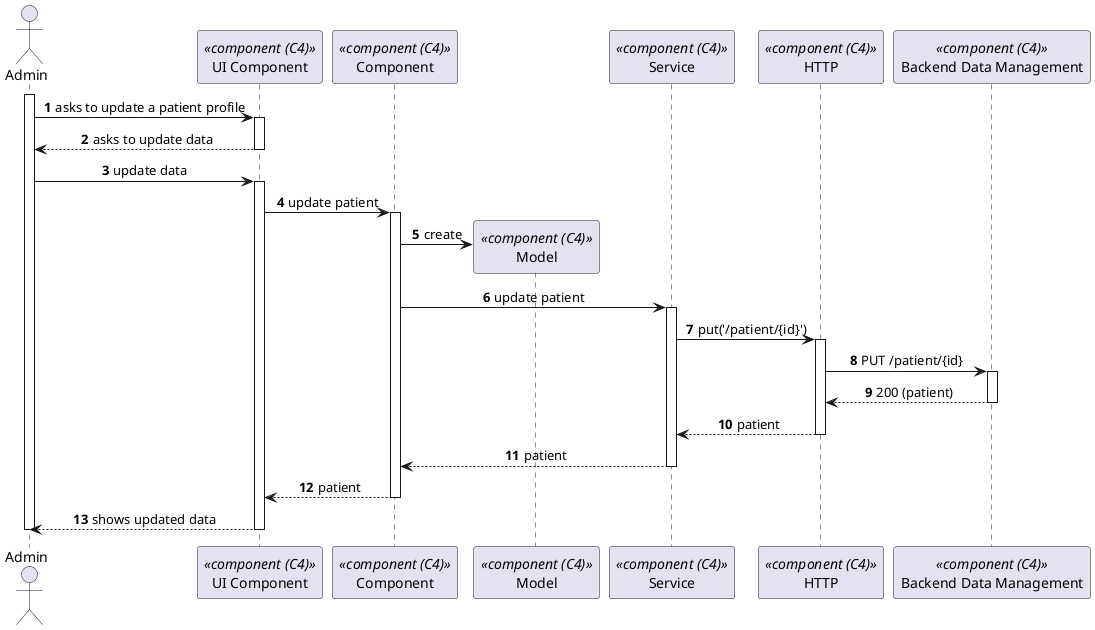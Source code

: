 @startuml PatientProfileUpdate(level3-1)

autonumber
skinparam DefaultTextAlignment center

actor Admin as "Admin"
participant ComponentUI as "UI Component" <<component (C4)>>
participant Component as "Component" <<component (C4)>>
participant Model as "Model" <<component (C4)>>
participant Service as "Service" <<component (C4)>>
participant HTTP as "HTTP" <<component (C4)>>

participant BackendDataManagement as "Backend Data Management" <<component (C4)>>

activate Admin

    Admin -> ComponentUI : asks to update a patient profile
    activate ComponentUI

        ComponentUI --> Admin : asks to update data
        deactivate ComponentUI

    Admin -> ComponentUI : update data
    activate ComponentUI

        ComponentUI -> Component : update patient
        activate Component

            Component -> Model** : create

            Component -> Service : update patient
            activate Service

                Service -> HTTP : put('/patient/{id}')
                activate HTTP

                    HTTP -> BackendDataManagement : PUT /patient/{id}
                    activate BackendDataManagement

                    BackendDataManagement --> HTTP : 200 (patient)
                    deactivate BackendDataManagement
                    
                    HTTP --> Service : patient
                    deactivate HTTP

            Service --> Component : patient
            deactivate Service

        Component --> ComponentUI : patient
        deactivate Component

    Admin <-- ComponentUI : shows updated data
    deactivate ComponentUI

deactivate Admin

@enduml